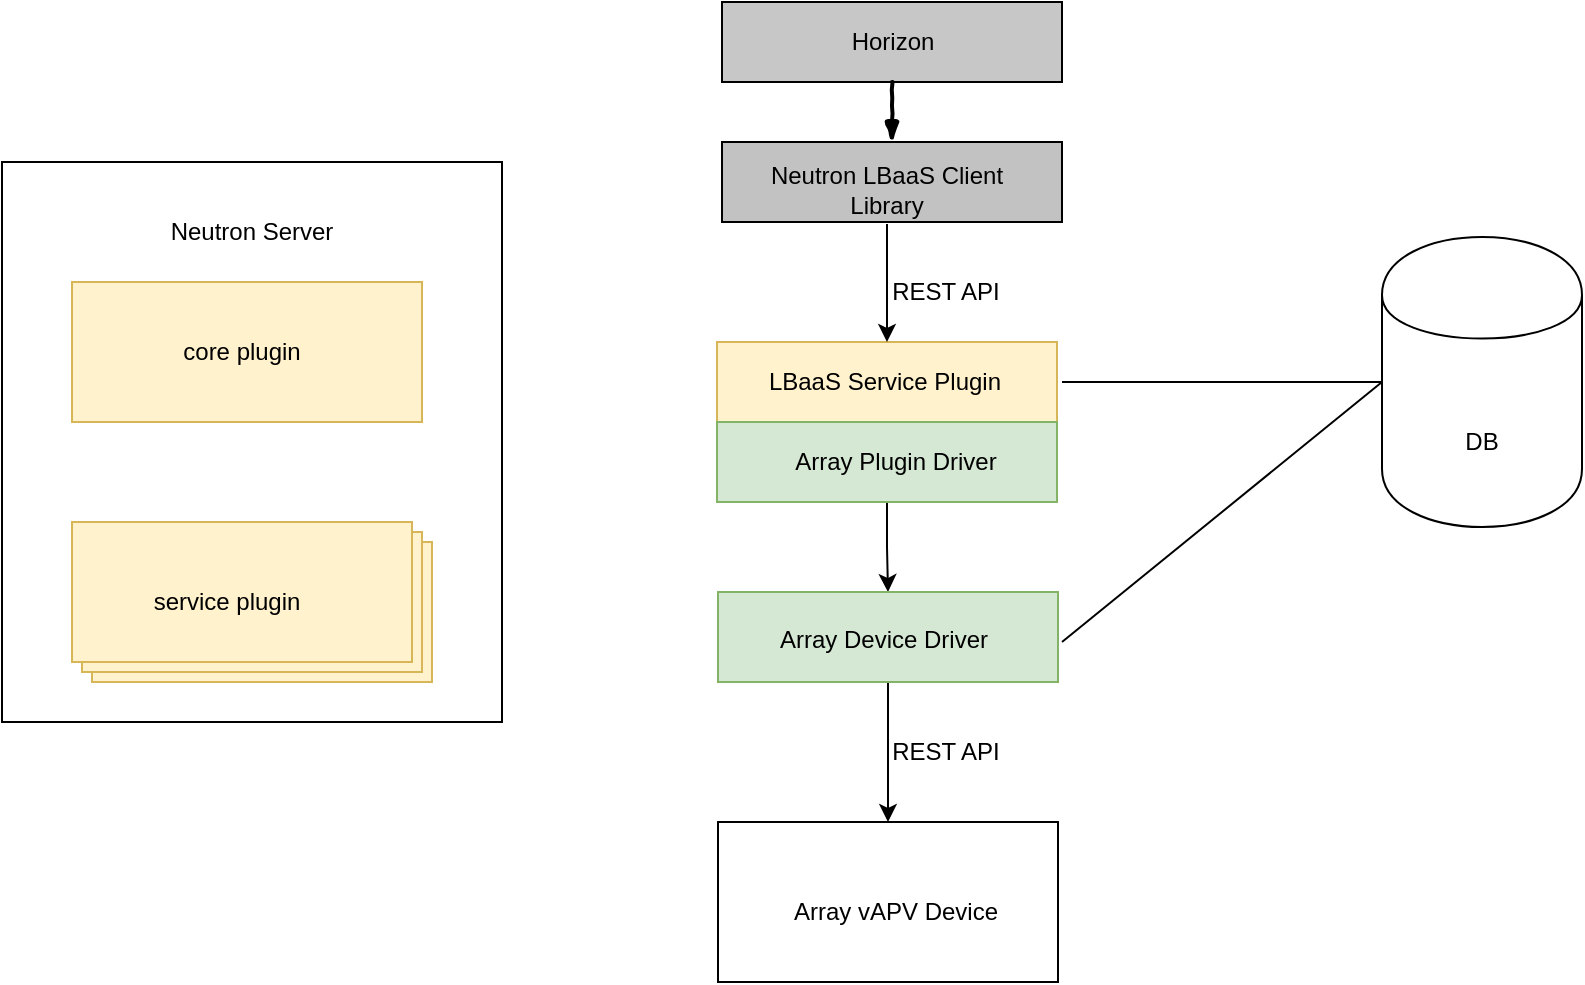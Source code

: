 <mxfile version="10.5.4" type="github"><diagram id="7N29zGMl4YyJZc-qTW2X" name="Page-1"><mxGraphModel dx="918" dy="648" grid="1" gridSize="10" guides="1" tooltips="1" connect="1" arrows="1" fold="1" page="1" pageScale="1" pageWidth="827" pageHeight="1169" math="0" shadow="0"><root><mxCell id="0"/><mxCell id="1" parent="0"/><mxCell id="S_-yiuZPqRbQBj3VuvO1-1" value="" style="rounded=0;whiteSpace=wrap;html=1;" parent="1" vertex="1"><mxGeometry y="160" width="250" height="280" as="geometry"/></mxCell><mxCell id="S_-yiuZPqRbQBj3VuvO1-3" value="" style="verticalLabelPosition=bottom;verticalAlign=top;html=1;shape=mxgraph.basic.layered_rect;dx=10;outlineConnect=0;fillColor=#fff2cc;strokeColor=#d6b656;" parent="1" vertex="1"><mxGeometry x="35" y="340" width="180" height="80" as="geometry"/></mxCell><mxCell id="S_-yiuZPqRbQBj3VuvO1-4" value="" style="verticalLabelPosition=bottom;verticalAlign=top;html=1;shape=mxgraph.basic.rect;fillColor2=none;strokeWidth=1;size=20;indent=5;fillColor=#fff2cc;strokeColor=#d6b656;" parent="1" vertex="1"><mxGeometry x="35" y="220" width="175" height="70" as="geometry"/></mxCell><mxCell id="GUvjcUXcu_N0Zd0C1J7k-2" value="Neutron Server" style="text;html=1;strokeColor=none;fillColor=none;align=center;verticalAlign=middle;whiteSpace=wrap;rounded=0;" vertex="1" parent="1"><mxGeometry x="70" y="180" width="110" height="30" as="geometry"/></mxCell><mxCell id="GUvjcUXcu_N0Zd0C1J7k-3" value="core plugin" style="text;html=1;strokeColor=none;fillColor=none;align=center;verticalAlign=middle;whiteSpace=wrap;rounded=0;" vertex="1" parent="1"><mxGeometry x="70" y="242.5" width="100" height="25" as="geometry"/></mxCell><mxCell id="GUvjcUXcu_N0Zd0C1J7k-4" value="service plugin" style="text;html=1;strokeColor=none;fillColor=none;align=center;verticalAlign=middle;whiteSpace=wrap;rounded=0;" vertex="1" parent="1"><mxGeometry x="60" y="365" width="105" height="30" as="geometry"/></mxCell><mxCell id="GUvjcUXcu_N0Zd0C1J7k-5" value="" style="rounded=0;whiteSpace=wrap;html=1;fillColor=#C7C7C7;" vertex="1" parent="1"><mxGeometry x="360" y="80" width="170" height="40" as="geometry"/></mxCell><mxCell id="GUvjcUXcu_N0Zd0C1J7k-8" value="" style="rounded=0;whiteSpace=wrap;html=1;fillColor=#C2C2C2;" vertex="1" parent="1"><mxGeometry x="360" y="150" width="170" height="40" as="geometry"/></mxCell><mxCell id="GUvjcUXcu_N0Zd0C1J7k-9" value="" style="rounded=0;whiteSpace=wrap;html=1;fillColor=#fff2cc;strokeColor=#d6b656;" vertex="1" parent="1"><mxGeometry x="357.5" y="250" width="170" height="40" as="geometry"/></mxCell><mxCell id="GUvjcUXcu_N0Zd0C1J7k-20" style="edgeStyle=orthogonalEdgeStyle;rounded=0;orthogonalLoop=1;jettySize=auto;html=1;exitX=0.5;exitY=1;exitDx=0;exitDy=0;entryX=0.5;entryY=0;entryDx=0;entryDy=0;" edge="1" parent="1" source="GUvjcUXcu_N0Zd0C1J7k-10" target="GUvjcUXcu_N0Zd0C1J7k-11"><mxGeometry relative="1" as="geometry"/></mxCell><mxCell id="GUvjcUXcu_N0Zd0C1J7k-10" value="" style="rounded=0;whiteSpace=wrap;html=1;fillColor=#d5e8d4;strokeColor=#82b366;" vertex="1" parent="1"><mxGeometry x="357.5" y="290" width="170" height="40" as="geometry"/></mxCell><mxCell id="GUvjcUXcu_N0Zd0C1J7k-25" style="edgeStyle=orthogonalEdgeStyle;rounded=0;orthogonalLoop=1;jettySize=auto;html=1;entryX=0.5;entryY=0;entryDx=0;entryDy=0;" edge="1" parent="1" source="GUvjcUXcu_N0Zd0C1J7k-11" target="GUvjcUXcu_N0Zd0C1J7k-12"><mxGeometry relative="1" as="geometry"/></mxCell><mxCell id="GUvjcUXcu_N0Zd0C1J7k-11" value="" style="rounded=0;whiteSpace=wrap;html=1;fillColor=#d5e8d4;strokeColor=#82b366;" vertex="1" parent="1"><mxGeometry x="358" y="375" width="170" height="45" as="geometry"/></mxCell><mxCell id="GUvjcUXcu_N0Zd0C1J7k-12" value="" style="rounded=0;whiteSpace=wrap;html=1;" vertex="1" parent="1"><mxGeometry x="358" y="490" width="170" height="80" as="geometry"/></mxCell><mxCell id="GUvjcUXcu_N0Zd0C1J7k-13" value="Horizon" style="text;html=1;strokeColor=none;fillColor=none;align=center;verticalAlign=middle;whiteSpace=wrap;rounded=0;" vertex="1" parent="1"><mxGeometry x="396.5" y="90" width="97" height="20" as="geometry"/></mxCell><mxCell id="GUvjcUXcu_N0Zd0C1J7k-19" style="edgeStyle=orthogonalEdgeStyle;rounded=0;orthogonalLoop=1;jettySize=auto;html=1;exitX=0.5;exitY=1;exitDx=0;exitDy=0;entryX=0.5;entryY=0;entryDx=0;entryDy=0;" edge="1" parent="1" source="GUvjcUXcu_N0Zd0C1J7k-14" target="GUvjcUXcu_N0Zd0C1J7k-9"><mxGeometry relative="1" as="geometry"/></mxCell><mxCell id="GUvjcUXcu_N0Zd0C1J7k-14" value="Neutron LBaaS Client Library" style="text;html=1;strokeColor=none;fillColor=none;align=center;verticalAlign=middle;whiteSpace=wrap;rounded=0;" vertex="1" parent="1"><mxGeometry x="365" y="157" width="155" height="34" as="geometry"/></mxCell><mxCell id="GUvjcUXcu_N0Zd0C1J7k-16" value="" style="rounded=0;comic=1;strokeWidth=2;endArrow=blockThin;html=1;fontFamily=Comic Sans MS;fontStyle=1;exitX=0.5;exitY=1;exitDx=0;exitDy=0;entryX=0.5;entryY=0;entryDx=0;entryDy=0;" edge="1" parent="1" source="GUvjcUXcu_N0Zd0C1J7k-5" target="GUvjcUXcu_N0Zd0C1J7k-8"><mxGeometry width="50" height="50" relative="1" as="geometry"><mxPoint x="440" y="170" as="sourcePoint"/><mxPoint x="490" y="120" as="targetPoint"/></mxGeometry></mxCell><mxCell id="GUvjcUXcu_N0Zd0C1J7k-26" value="REST API" style="text;html=1;strokeColor=none;fillColor=none;align=center;verticalAlign=middle;whiteSpace=wrap;rounded=0;" vertex="1" parent="1"><mxGeometry x="424" y="210" width="96" height="29" as="geometry"/></mxCell><mxCell id="GUvjcUXcu_N0Zd0C1J7k-27" value="REST API" style="text;html=1;strokeColor=none;fillColor=none;align=center;verticalAlign=middle;whiteSpace=wrap;rounded=0;" vertex="1" parent="1"><mxGeometry x="424" y="440.5" width="96" height="29" as="geometry"/></mxCell><mxCell id="GUvjcUXcu_N0Zd0C1J7k-28" value="LBaaS Service Plugin" style="text;html=1;strokeColor=none;fillColor=none;align=center;verticalAlign=middle;whiteSpace=wrap;rounded=0;" vertex="1" parent="1"><mxGeometry x="373" y="260" width="137" height="20" as="geometry"/></mxCell><mxCell id="GUvjcUXcu_N0Zd0C1J7k-29" value="Array Plugin Driver" style="text;html=1;strokeColor=none;fillColor=none;align=center;verticalAlign=middle;whiteSpace=wrap;rounded=0;" vertex="1" parent="1"><mxGeometry x="384" y="300" width="126" height="20" as="geometry"/></mxCell><mxCell id="GUvjcUXcu_N0Zd0C1J7k-30" value="Array Device Driver" style="text;html=1;strokeColor=none;fillColor=none;align=center;verticalAlign=middle;whiteSpace=wrap;rounded=0;" vertex="1" parent="1"><mxGeometry x="373" y="388" width="136" height="22" as="geometry"/></mxCell><mxCell id="GUvjcUXcu_N0Zd0C1J7k-31" value="Array vAPV Device" style="text;html=1;strokeColor=none;fillColor=none;align=center;verticalAlign=middle;whiteSpace=wrap;rounded=0;" vertex="1" parent="1"><mxGeometry x="384" y="520" width="126" height="30" as="geometry"/></mxCell><mxCell id="GUvjcUXcu_N0Zd0C1J7k-34" value="" style="shape=cylinder;whiteSpace=wrap;html=1;boundedLbl=1;backgroundOutline=1;" vertex="1" parent="1"><mxGeometry x="690" y="197.5" width="100" height="145" as="geometry"/></mxCell><mxCell id="GUvjcUXcu_N0Zd0C1J7k-35" value="DB&lt;br&gt;" style="text;html=1;strokeColor=none;fillColor=none;align=center;verticalAlign=middle;whiteSpace=wrap;rounded=0;" vertex="1" parent="1"><mxGeometry x="720" y="290" width="40" height="20" as="geometry"/></mxCell><mxCell id="GUvjcUXcu_N0Zd0C1J7k-36" value="" style="endArrow=none;html=1;entryX=0;entryY=0.5;entryDx=0;entryDy=0;" edge="1" parent="1" target="GUvjcUXcu_N0Zd0C1J7k-34"><mxGeometry width="50" height="50" relative="1" as="geometry"><mxPoint x="530" y="270" as="sourcePoint"/><mxPoint x="670" y="260" as="targetPoint"/></mxGeometry></mxCell><mxCell id="GUvjcUXcu_N0Zd0C1J7k-37" value="" style="endArrow=none;html=1;entryX=0;entryY=0.5;entryDx=0;entryDy=0;" edge="1" parent="1" target="GUvjcUXcu_N0Zd0C1J7k-34"><mxGeometry width="50" height="50" relative="1" as="geometry"><mxPoint x="530" y="400" as="sourcePoint"/><mxPoint x="660" y="350" as="targetPoint"/></mxGeometry></mxCell></root></mxGraphModel></diagram></mxfile>
